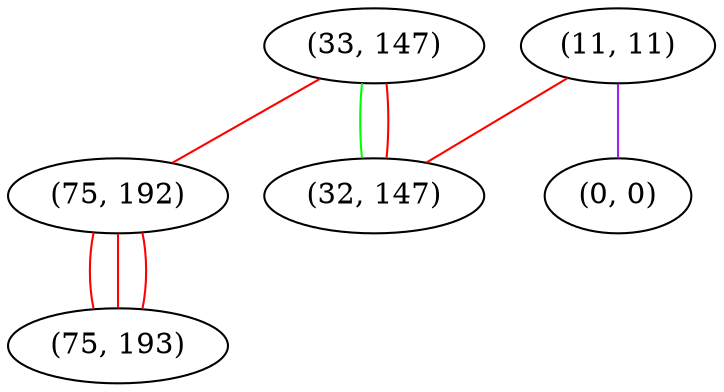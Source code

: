 graph "" {
"(33, 147)";
"(11, 11)";
"(32, 147)";
"(0, 0)";
"(75, 192)";
"(75, 193)";
"(33, 147)" -- "(75, 192)"  [color=red, key=0, weight=1];
"(33, 147)" -- "(32, 147)"  [color=green, key=0, weight=2];
"(33, 147)" -- "(32, 147)"  [color=red, key=1, weight=1];
"(11, 11)" -- "(32, 147)"  [color=red, key=0, weight=1];
"(11, 11)" -- "(0, 0)"  [color=purple, key=0, weight=4];
"(75, 192)" -- "(75, 193)"  [color=red, key=0, weight=1];
"(75, 192)" -- "(75, 193)"  [color=red, key=1, weight=1];
"(75, 192)" -- "(75, 193)"  [color=red, key=2, weight=1];
}
